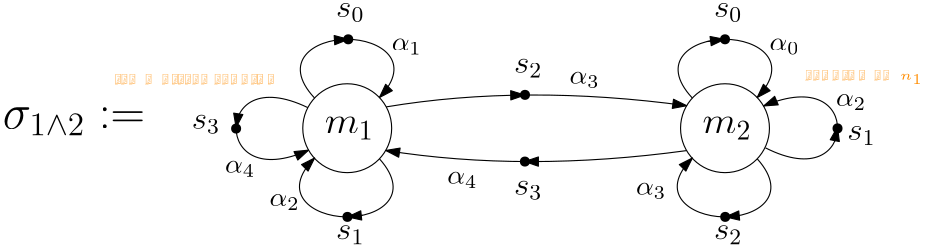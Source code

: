 <?xml version="1.0"?>
<!DOCTYPE ipe SYSTEM "ipe.dtd">
<ipe version="70206" creator="Ipe 7.2.6">
<info created="D:20180215123956" modified="D:20180511092425"/>
<preamble>\usepackage{color}
\usepackage{latexsym}
%% The &apos;lf&apos; option for lining figures
%% The &apos;sfdefault&apos; option to make the base font sans serif
\usepackage[T1]{fontenc}
</preamble>
<ipestyle name="basic">
<symbol name="arrow/arc(spx)">
<path stroke="sym-stroke" fill="sym-stroke" pen="sym-pen">
0 0 m
-1 0.333 l
-1 -0.333 l
h
</path>
</symbol>
<symbol name="arrow/farc(spx)">
<path stroke="sym-stroke" fill="white" pen="sym-pen">
0 0 m
-1 0.333 l
-1 -0.333 l
h
</path>
</symbol>
<symbol name="arrow/ptarc(spx)">
<path stroke="sym-stroke" fill="sym-stroke" pen="sym-pen">
0 0 m
-1 0.333 l
-0.8 0 l
-1 -0.333 l
h
</path>
</symbol>
<symbol name="arrow/fptarc(spx)">
<path stroke="sym-stroke" fill="white" pen="sym-pen">
0 0 m
-1 0.333 l
-0.8 0 l
-1 -0.333 l
h
</path>
</symbol>
<symbol name="mark/circle(sx)" transformations="translations">
<path fill="sym-stroke">
0.6 0 0 0.6 0 0 e
0.4 0 0 0.4 0 0 e
</path>
</symbol>
<symbol name="mark/disk(sx)" transformations="translations">
<path fill="sym-stroke">
0.6 0 0 0.6 0 0 e
</path>
</symbol>
<symbol name="mark/fdisk(sfx)" transformations="translations">
<group>
<path fill="sym-fill">
0.5 0 0 0.5 0 0 e
</path>
<path fill="sym-stroke" fillrule="eofill">
0.6 0 0 0.6 0 0 e
0.4 0 0 0.4 0 0 e
</path>
</group>
</symbol>
<symbol name="mark/box(sx)" transformations="translations">
<path fill="sym-stroke" fillrule="eofill">
-0.6 -0.6 m
0.6 -0.6 l
0.6 0.6 l
-0.6 0.6 l
h
-0.4 -0.4 m
0.4 -0.4 l
0.4 0.4 l
-0.4 0.4 l
h
</path>
</symbol>
<symbol name="mark/square(sx)" transformations="translations">
<path fill="sym-stroke">
-0.6 -0.6 m
0.6 -0.6 l
0.6 0.6 l
-0.6 0.6 l
h
</path>
</symbol>
<symbol name="mark/fsquare(sfx)" transformations="translations">
<group>
<path fill="sym-fill">
-0.5 -0.5 m
0.5 -0.5 l
0.5 0.5 l
-0.5 0.5 l
h
</path>
<path fill="sym-stroke" fillrule="eofill">
-0.6 -0.6 m
0.6 -0.6 l
0.6 0.6 l
-0.6 0.6 l
h
-0.4 -0.4 m
0.4 -0.4 l
0.4 0.4 l
-0.4 0.4 l
h
</path>
</group>
</symbol>
<symbol name="mark/cross(sx)" transformations="translations">
<group>
<path fill="sym-stroke">
-0.43 -0.57 m
0.57 0.43 l
0.43 0.57 l
-0.57 -0.43 l
h
</path>
<path fill="sym-stroke">
-0.43 0.57 m
0.57 -0.43 l
0.43 -0.57 l
-0.57 0.43 l
h
</path>
</group>
</symbol>
<symbol name="arrow/fnormal(spx)">
<path stroke="sym-stroke" fill="white" pen="sym-pen">
0 0 m
-1 0.333 l
-1 -0.333 l
h
</path>
</symbol>
<symbol name="arrow/pointed(spx)">
<path stroke="sym-stroke" fill="sym-stroke" pen="sym-pen">
0 0 m
-1 0.333 l
-0.8 0 l
-1 -0.333 l
h
</path>
</symbol>
<symbol name="arrow/fpointed(spx)">
<path stroke="sym-stroke" fill="white" pen="sym-pen">
0 0 m
-1 0.333 l
-0.8 0 l
-1 -0.333 l
h
</path>
</symbol>
<symbol name="arrow/linear(spx)">
<path stroke="sym-stroke" pen="sym-pen">
-1 0.333 m
0 0 l
-1 -0.333 l
</path>
</symbol>
<symbol name="arrow/fdouble(spx)">
<path stroke="sym-stroke" fill="white" pen="sym-pen">
0 0 m
-1 0.333 l
-1 -0.333 l
h
-1 0 m
-2 0.333 l
-2 -0.333 l
h
</path>
</symbol>
<symbol name="arrow/double(spx)">
<path stroke="sym-stroke" fill="sym-stroke" pen="sym-pen">
0 0 m
-1 0.333 l
-1 -0.333 l
h
-1 0 m
-2 0.333 l
-2 -0.333 l
h
</path>
</symbol>
<pen name="heavier" value="0.8"/>
<pen name="fat" value="1.2"/>
<pen name="ultrafat" value="2"/>
<symbolsize name="large" value="5"/>
<symbolsize name="small" value="2"/>
<symbolsize name="tiny" value="1.1"/>
<arrowsize name="large" value="10"/>
<arrowsize name="small" value="5"/>
<arrowsize name="tiny" value="3"/>
<color name="red" value="1 0 0"/>
<color name="green" value="0 1 0"/>
<color name="blue" value="0 0 1"/>
<color name="yellow" value="1 1 0"/>
<color name="orange" value="1 0.647 0"/>
<color name="gold" value="1 0.843 0"/>
<color name="purple" value="0.627 0.125 0.941"/>
<color name="gray" value="0.745"/>
<color name="brown" value="0.647 0.165 0.165"/>
<color name="navy" value="0 0 0.502"/>
<color name="pink" value="1 0.753 0.796"/>
<color name="seagreen" value="0.18 0.545 0.341"/>
<color name="turquoise" value="0.251 0.878 0.816"/>
<color name="violet" value="0.933 0.51 0.933"/>
<color name="darkblue" value="0 0 0.545"/>
<color name="darkcyan" value="0 0.545 0.545"/>
<color name="darkgray" value="0.663"/>
<color name="darkgreen" value="0 0.392 0"/>
<color name="darkmagenta" value="0.545 0 0.545"/>
<color name="darkorange" value="1 0.549 0"/>
<color name="darkred" value="0.545 0 0"/>
<color name="lightblue" value="0.678 0.847 0.902"/>
<color name="lightcyan" value="0.878 1 1"/>
<color name="lightgray" value="0.827"/>
<color name="lightgreen" value="0.565 0.933 0.565"/>
<color name="lightyellow" value="1 1 0.878"/>
<dashstyle name="dashed" value="[4] 0"/>
<dashstyle name="dotted" value="[1 3] 0"/>
<dashstyle name="dash dotted" value="[4 2 1 2] 0"/>
<dashstyle name="dash dot dotted" value="[4 2 1 2 1 2] 0"/>
<textsize name="large" value="\large"/>
<textsize name="Large" value="\Large"/>
<textsize name="LARGE" value="\LARGE"/>
<textsize name="huge" value="\huge"/>
<textsize name="Huge" value="\Huge"/>
<textsize name="small" value="\small"/>
<textsize name="footnote" value="\footnotesize"/>
<textsize name="tiny" value="\tiny"/>
<textstyle name="center" begin="\begin{center}" end="\end{center}"/>
<textstyle name="itemize" begin="\begin{itemize}" end="\end{itemize}"/>
<textstyle name="item" begin="\begin{itemize}\item{}" end="\end{itemize}"/>
<gridsize name="4 pts" value="4"/>
<gridsize name="8 pts (~3 mm)" value="8"/>
<gridsize name="16 pts (~6 mm)" value="16"/>
<gridsize name="32 pts (~12 mm)" value="32"/>
<gridsize name="10 pts (~3.5 mm)" value="10"/>
<gridsize name="20 pts (~7 mm)" value="20"/>
<gridsize name="14 pts (~5 mm)" value="14"/>
<gridsize name="28 pts (~10 mm)" value="28"/>
<gridsize name="56 pts (~20 mm)" value="56"/>
<anglesize name="90 deg" value="90"/>
<anglesize name="60 deg" value="60"/>
<anglesize name="45 deg" value="45"/>
<anglesize name="30 deg" value="30"/>
<anglesize name="22.5 deg" value="22.5"/>
<opacity name="10%" value="0.1"/>
<opacity name="30%" value="0.3"/>
<opacity name="50%" value="0.5"/>
<opacity name="75%" value="0.75"/>
<tiling name="falling" angle="-60" step="4" width="1"/>
<tiling name="rising" angle="30" step="4" width="1"/>
</ipestyle>
<page>
<layer name="alpha"/>
<view layers="alpha" active="alpha"/>
<path layer="alpha" matrix="1 0 0 1 48 0" stroke="black">
16 0 0 16 96 784 e
</path>
<text matrix="1 0 0 1 47.8841 2.09559" transformations="translations" pos="88 780" stroke="black" type="label" width="17.767" height="6.179" depth="2.15" valign="baseline" size="Large" style="math">m_1</text>
<text matrix="1 0 0 1 48 16" transformations="translations" pos="156 788" stroke="black" type="label" width="10.246" height="5.151" depth="1.79" valign="baseline" size="large" style="math">s_2</text>
<text matrix="1 0 0 1 44 12" transformations="translations" pos="180 788" stroke="black" type="label" width="10.842" height="4.294" depth="1.49" valign="baseline" style="math">\alpha_3</text>
<path matrix="1 0 0 1 48 0" stroke="black" arrow="normal/small">
84.2428 794.852 m
72 808
96 824
120 808
107.583 795.038 c
</path>
<path matrix="-0.999791 0.020463 -0.020463 -0.999791 256.092 1565.94" stroke="black" arrow="normal/small">
84.2428 794.852 m
72 808
96 824
120 808
107.583 795.038 c
</path>
<path matrix="1 0 0 1 48 0" stroke="black" arrow="normal/small">
81.8183 791.408 m
64 800
48 784
64 768
82.0853 776.102 c
</path>
<use matrix="1 0 0 1 48 0" name="mark/disk(sx)" pos="96.0751 752.072" size="normal" stroke="black"/>
<use matrix="1 0 0 1 48 0" name="mark/disk(sx)" pos="96.3677 815.997" size="normal" stroke="black"/>
<use matrix="1 0 0 1 48 0" name="mark/disk(sx)" pos="56.0008 783.865" size="normal" stroke="black"/>
<path matrix="1 0 0 1 184 0" stroke="black">
16 0 0 16 96 784 e
</path>
<text matrix="1 0 0 1 183.884 2.09559" transformations="translations" pos="88 780" stroke="black" type="label" width="17.767" height="6.179" depth="2.15" valign="baseline" size="Large" style="math">m_2</text>
<path matrix="1 0 0 1 184 0" stroke="black" arrow="normal/small">
84.2428 794.852 m
72 808
96 824
120 808
107.583 795.038 c
</path>
<path matrix="-0.999791 0.020463 -0.020463 -0.999791 392.092 1565.94" stroke="black" arrow="normal/small">
84.2428 794.852 m
72 808
96 824
120 808
107.583 795.038 c
</path>
<path matrix="1 0 0 1 48 0" stroke="black" arrow="normal/small">
246.537 776.943 m
264.169 767.974
280.505 783.631
264.849 799.967
245.909 791.998 c
</path>
<use matrix="1 0 0 1 184 0" name="mark/disk(sx)" pos="96.0751 752.072" size="normal" stroke="black"/>
<use matrix="-0.999774 0.0212523 -0.0212523 -0.999774 393.156 1566.43" name="mark/disk(sx)" pos="56.0008 783.865" size="normal" stroke="black"/>
<use matrix="1 0 0 1 48 0" name="mark/disk(sx)" pos="232 816" size="normal" stroke="black"/>
<path matrix="1 0 0 1 48 0" stroke="black" arrow="normal/small">
92.3825 815.757 m
96.3984 815.997 l
</path>
<path matrix="1 0 0 1 48 0" stroke="black" arrow="normal/small">
56.4945 787.378 m
56.0022 784.228 l
</path>
<path matrix="1 0 0 1 48 0" stroke="black" arrow="normal/small">
101.529 752.656 m
96.0762 752.072 l
</path>
<path matrix="1 0 0 1 48 0" stroke="black" arrow="normal/small">
236.943 752.534 m
232.131 752.07 l
</path>
<path matrix="1 0 0 1 48 0" stroke="black" arrow="normal/small">
271.47 779.234 m
272.504 784.429 l
</path>
<path matrix="1 0 0 1 48 0" stroke="black" arrow="normal/small">
225.427 815.18 m
231.791 815.999 l
</path>
<path matrix="1 0 0 1 48 0" stroke="black" arrow="normal/small">
110.04 791.673 m
160 800
218.201 792.099 c
</path>
<path matrix="1 0 0 1 48 0" stroke="black" arrow="normal/small">
155.167 795.849 m
159.876 795.928 l
</path>
<use matrix="1 0 0 1 48 0" name="mark/disk(sx)" pos="160 796" size="normal" stroke="black"/>
<path matrix="1 0 0 1 48 0" stroke="black" arrow="normal/small">
218.181 775.935 m
160 768
109.846 775.982 c
</path>
<path matrix="1 0 0 1 48 0" stroke="black" arrow="normal/small">
163.881 771.983 m
159.82 771.987 l
</path>
<use matrix="1 0 0 1 48 0" name="mark/disk(sx)" pos="159.96 771.986" size="normal" stroke="black"/>
<text matrix="1 0 0 1 48 4" transformations="translations" pos="156 756" stroke="black" type="label" width="10.246" height="5.151" depth="1.79" valign="baseline" size="large" style="math">s_3</text>
<text matrix="1 0 0 1 48 0" transformations="translations" pos="132 764" stroke="black" type="label" width="10.842" height="4.294" depth="1.49" valign="baseline" style="math">\alpha_4</text>
<text matrix="1 0 0 1 -16 -12" transformations="translations" pos="156 756" stroke="black" type="label" width="10.246" height="5.151" depth="1.79" valign="baseline" size="large" style="math">s_1</text>
<text matrix="1 0 0 1 -16 -8" transformations="translations" pos="132 764" stroke="black" type="label" width="10.842" height="4.294" depth="1.49" valign="baseline" style="math">\alpha_2</text>
<text matrix="1 0 0 1 120 -44" transformations="translations" pos="156 788" stroke="black" type="label" width="10.246" height="5.151" depth="1.79" valign="baseline" size="large" style="math">s_2</text>
<text matrix="1 0 0 1 68 -28" transformations="translations" pos="180 788" stroke="black" type="label" width="10.842" height="4.294" depth="1.49" valign="baseline" style="math">\alpha_3</text>
<text matrix="1 0 0 1 48 0" transformations="translations" pos="92 824" stroke="black" type="label" width="10.246" height="5.151" depth="1.79" valign="baseline" size="large" style="math">s_0</text>
<text matrix="1 0 0 1 28 48" transformations="translations" pos="132 764" stroke="black" type="label" width="10.842" height="4.294" depth="1.49" valign="baseline" style="math">\alpha_1</text>
<text matrix="1 0 0 1 184 0" transformations="translations" pos="92 824" stroke="black" type="label" width="10.246" height="5.151" depth="1.79" valign="baseline" size="large" style="math">s_0</text>
<text matrix="1 0 0 1 164 48" transformations="translations" pos="132 764" stroke="black" type="label" width="10.842" height="4.294" depth="1.49" valign="baseline" style="math">\alpha_0</text>
<text matrix="1 0 0 1 39.9978 -0.228469" transformations="translations" pos="48 784" stroke="black" type="label" width="10.246" height="5.151" depth="1.79" valign="baseline" size="large" style="math">s_3</text>
<text matrix="1 0 0 1 -32 4" transformations="translations" pos="132 764" stroke="black" type="label" width="10.842" height="4.294" depth="1.49" valign="baseline" style="math">\alpha_4</text>
<text matrix="1 0 0 1 275.998 -4.22847" transformations="translations" pos="48 784" stroke="black" type="label" width="10.246" height="5.151" depth="1.79" valign="baseline" size="large" style="math">s_1</text>
<text matrix="1 0 0 1 188 28" transformations="translations" pos="132 764" stroke="black" type="label" width="10.842" height="4.294" depth="1.49" valign="baseline" style="math">\alpha_2</text>
<text matrix="1 0 0 1 8 -4" transformations="translations" pos="52 804" stroke="darkorange" type="label" width="59.537" height="3.467" depth="0.96" valign="baseline" size="tiny">\textit{try a direct sending}</text>
<text matrix="1 0 0 1 256.657 -2.584" transformations="translations" pos="52 804" stroke="darkorange" type="label" width="42.605" height="3.463" depth="1.49" valign="baseline" size="tiny">\textit{sending by $n_1$}</text>
<text matrix="1 0 0 1 -12 0" transformations="translations" pos="32 784" stroke="black" type="label" width="51.227" height="7.415" depth="2.58" valign="baseline" size="LARGE" style="math">\sigma_{1 \wedge 2} :=</text>
</page>
</ipe>
